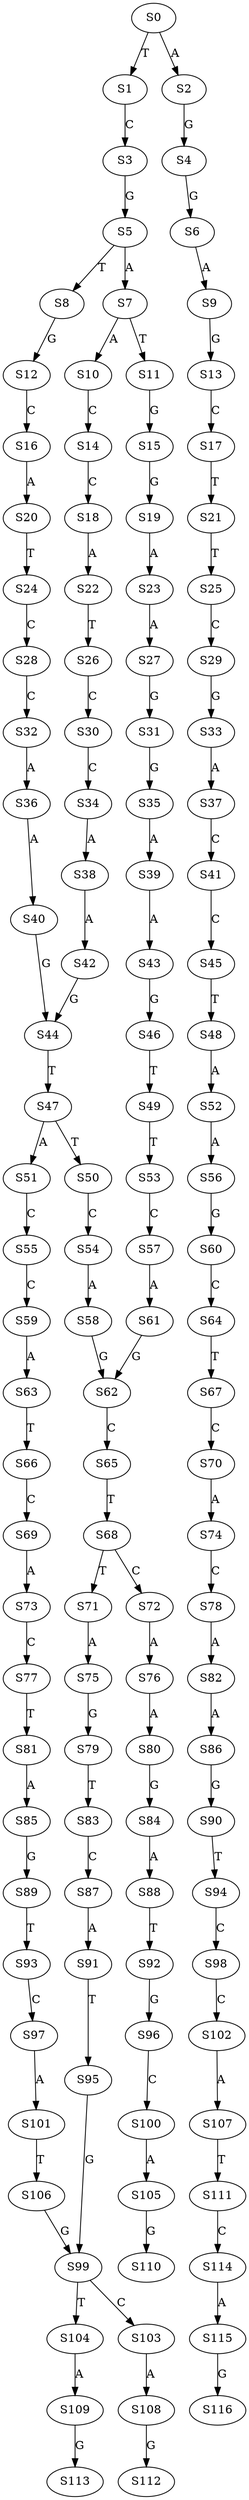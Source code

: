 strict digraph  {
	S0 -> S1 [ label = T ];
	S0 -> S2 [ label = A ];
	S1 -> S3 [ label = C ];
	S2 -> S4 [ label = G ];
	S3 -> S5 [ label = G ];
	S4 -> S6 [ label = G ];
	S5 -> S7 [ label = A ];
	S5 -> S8 [ label = T ];
	S6 -> S9 [ label = A ];
	S7 -> S10 [ label = A ];
	S7 -> S11 [ label = T ];
	S8 -> S12 [ label = G ];
	S9 -> S13 [ label = G ];
	S10 -> S14 [ label = C ];
	S11 -> S15 [ label = G ];
	S12 -> S16 [ label = C ];
	S13 -> S17 [ label = C ];
	S14 -> S18 [ label = C ];
	S15 -> S19 [ label = G ];
	S16 -> S20 [ label = A ];
	S17 -> S21 [ label = T ];
	S18 -> S22 [ label = A ];
	S19 -> S23 [ label = A ];
	S20 -> S24 [ label = T ];
	S21 -> S25 [ label = T ];
	S22 -> S26 [ label = T ];
	S23 -> S27 [ label = A ];
	S24 -> S28 [ label = C ];
	S25 -> S29 [ label = C ];
	S26 -> S30 [ label = C ];
	S27 -> S31 [ label = G ];
	S28 -> S32 [ label = C ];
	S29 -> S33 [ label = G ];
	S30 -> S34 [ label = C ];
	S31 -> S35 [ label = G ];
	S32 -> S36 [ label = A ];
	S33 -> S37 [ label = A ];
	S34 -> S38 [ label = A ];
	S35 -> S39 [ label = A ];
	S36 -> S40 [ label = A ];
	S37 -> S41 [ label = C ];
	S38 -> S42 [ label = A ];
	S39 -> S43 [ label = A ];
	S40 -> S44 [ label = G ];
	S41 -> S45 [ label = C ];
	S42 -> S44 [ label = G ];
	S43 -> S46 [ label = G ];
	S44 -> S47 [ label = T ];
	S45 -> S48 [ label = T ];
	S46 -> S49 [ label = T ];
	S47 -> S50 [ label = T ];
	S47 -> S51 [ label = A ];
	S48 -> S52 [ label = A ];
	S49 -> S53 [ label = T ];
	S50 -> S54 [ label = C ];
	S51 -> S55 [ label = C ];
	S52 -> S56 [ label = A ];
	S53 -> S57 [ label = C ];
	S54 -> S58 [ label = A ];
	S55 -> S59 [ label = C ];
	S56 -> S60 [ label = G ];
	S57 -> S61 [ label = A ];
	S58 -> S62 [ label = G ];
	S59 -> S63 [ label = A ];
	S60 -> S64 [ label = C ];
	S61 -> S62 [ label = G ];
	S62 -> S65 [ label = C ];
	S63 -> S66 [ label = T ];
	S64 -> S67 [ label = T ];
	S65 -> S68 [ label = T ];
	S66 -> S69 [ label = C ];
	S67 -> S70 [ label = C ];
	S68 -> S71 [ label = T ];
	S68 -> S72 [ label = C ];
	S69 -> S73 [ label = A ];
	S70 -> S74 [ label = A ];
	S71 -> S75 [ label = A ];
	S72 -> S76 [ label = A ];
	S73 -> S77 [ label = C ];
	S74 -> S78 [ label = C ];
	S75 -> S79 [ label = G ];
	S76 -> S80 [ label = A ];
	S77 -> S81 [ label = T ];
	S78 -> S82 [ label = A ];
	S79 -> S83 [ label = T ];
	S80 -> S84 [ label = G ];
	S81 -> S85 [ label = A ];
	S82 -> S86 [ label = A ];
	S83 -> S87 [ label = C ];
	S84 -> S88 [ label = A ];
	S85 -> S89 [ label = G ];
	S86 -> S90 [ label = G ];
	S87 -> S91 [ label = A ];
	S88 -> S92 [ label = T ];
	S89 -> S93 [ label = T ];
	S90 -> S94 [ label = T ];
	S91 -> S95 [ label = T ];
	S92 -> S96 [ label = G ];
	S93 -> S97 [ label = C ];
	S94 -> S98 [ label = C ];
	S95 -> S99 [ label = G ];
	S96 -> S100 [ label = C ];
	S97 -> S101 [ label = A ];
	S98 -> S102 [ label = C ];
	S99 -> S103 [ label = C ];
	S99 -> S104 [ label = T ];
	S100 -> S105 [ label = A ];
	S101 -> S106 [ label = T ];
	S102 -> S107 [ label = A ];
	S103 -> S108 [ label = A ];
	S104 -> S109 [ label = A ];
	S105 -> S110 [ label = G ];
	S106 -> S99 [ label = G ];
	S107 -> S111 [ label = T ];
	S108 -> S112 [ label = G ];
	S109 -> S113 [ label = G ];
	S111 -> S114 [ label = C ];
	S114 -> S115 [ label = A ];
	S115 -> S116 [ label = G ];
}
